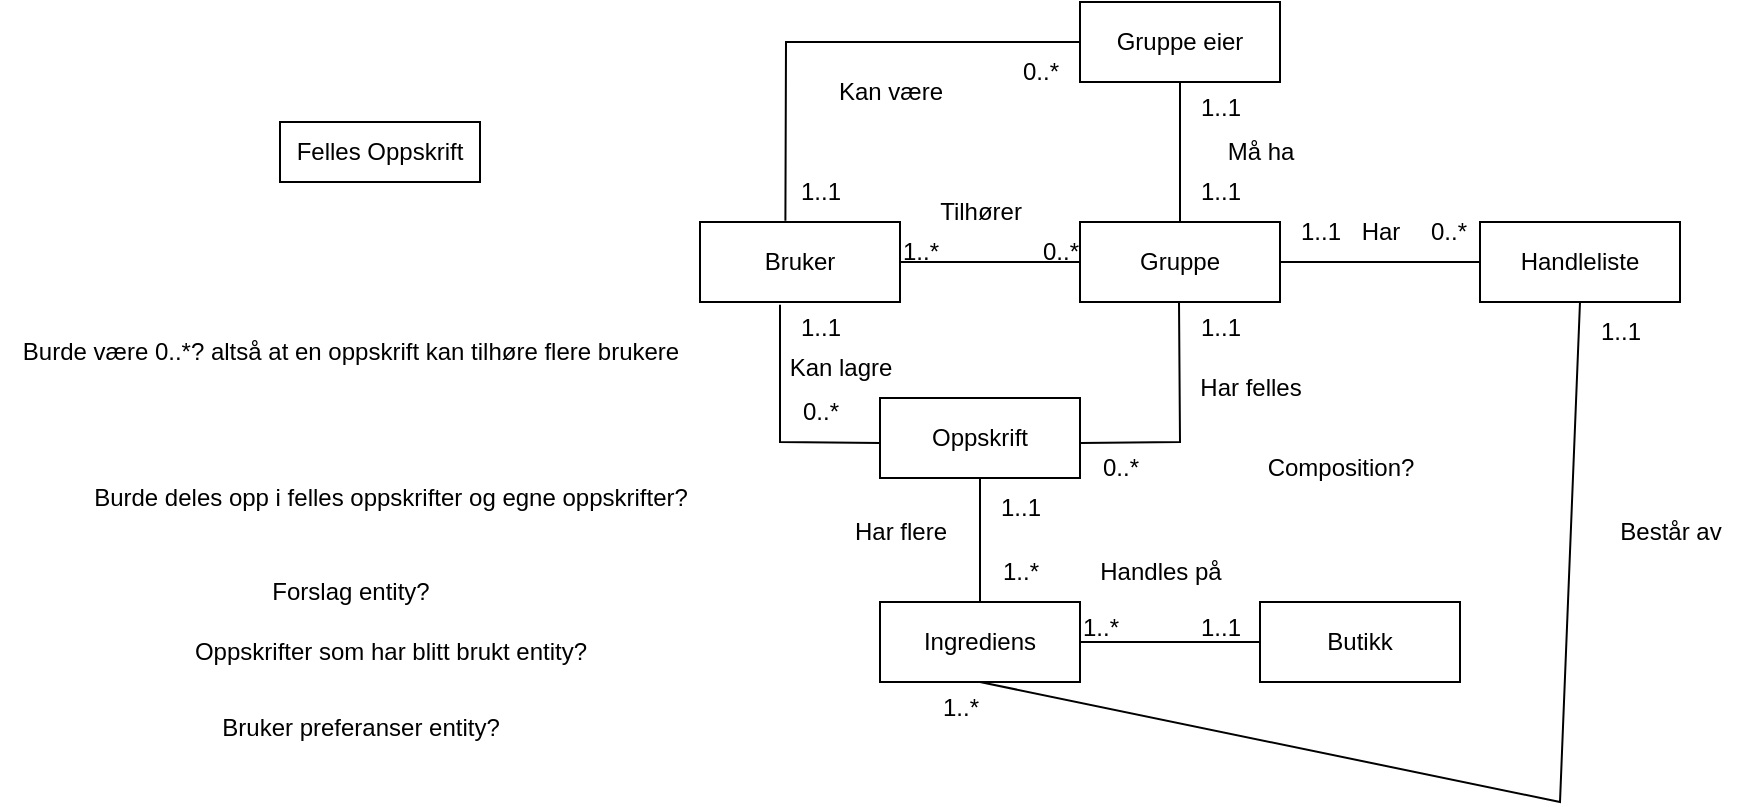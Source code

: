 <mxfile version="21.6.9" type="device">
  <diagram name="Page-1" id="QZPh_VM1xKQpm9TCVoCS">
    <mxGraphModel dx="1861" dy="464" grid="1" gridSize="10" guides="1" tooltips="1" connect="1" arrows="1" fold="1" page="1" pageScale="1" pageWidth="827" pageHeight="1169" math="0" shadow="0">
      <root>
        <mxCell id="0" />
        <mxCell id="1" parent="0" />
        <mxCell id="SH4Rafsj_cl3bN7jITMf-1" value="Gruppe eier" style="whiteSpace=wrap;html=1;align=center;" vertex="1" parent="1">
          <mxGeometry x="230" y="60" width="100" height="40" as="geometry" />
        </mxCell>
        <mxCell id="SH4Rafsj_cl3bN7jITMf-2" value="Bruker" style="whiteSpace=wrap;html=1;align=center;" vertex="1" parent="1">
          <mxGeometry x="40" y="170" width="100" height="40" as="geometry" />
        </mxCell>
        <mxCell id="SH4Rafsj_cl3bN7jITMf-3" value="Gruppe" style="whiteSpace=wrap;html=1;align=center;" vertex="1" parent="1">
          <mxGeometry x="230" y="170" width="100" height="40" as="geometry" />
        </mxCell>
        <mxCell id="SH4Rafsj_cl3bN7jITMf-4" value="Butikk" style="whiteSpace=wrap;html=1;align=center;" vertex="1" parent="1">
          <mxGeometry x="320" y="360" width="100" height="40" as="geometry" />
        </mxCell>
        <mxCell id="SH4Rafsj_cl3bN7jITMf-5" value="Oppskrift" style="whiteSpace=wrap;html=1;align=center;" vertex="1" parent="1">
          <mxGeometry x="130" y="258" width="100" height="40" as="geometry" />
        </mxCell>
        <mxCell id="SH4Rafsj_cl3bN7jITMf-11" value="" style="endArrow=none;html=1;rounded=0;" edge="1" parent="1">
          <mxGeometry relative="1" as="geometry">
            <mxPoint x="140" y="190" as="sourcePoint" />
            <mxPoint x="230" y="190" as="targetPoint" />
          </mxGeometry>
        </mxCell>
        <mxCell id="SH4Rafsj_cl3bN7jITMf-12" value="1..*" style="text;html=1;align=center;verticalAlign=middle;resizable=0;points=[];autosize=1;strokeColor=none;fillColor=none;" vertex="1" parent="1">
          <mxGeometry x="130" y="170" width="40" height="30" as="geometry" />
        </mxCell>
        <mxCell id="SH4Rafsj_cl3bN7jITMf-13" value="0..*" style="text;html=1;align=center;verticalAlign=middle;resizable=0;points=[];autosize=1;strokeColor=none;fillColor=none;" vertex="1" parent="1">
          <mxGeometry x="200" y="170" width="40" height="30" as="geometry" />
        </mxCell>
        <mxCell id="SH4Rafsj_cl3bN7jITMf-16" value="" style="endArrow=none;html=1;rounded=0;" edge="1" parent="1" target="SH4Rafsj_cl3bN7jITMf-3">
          <mxGeometry relative="1" as="geometry">
            <mxPoint x="280" y="100" as="sourcePoint" />
            <mxPoint x="440" y="100" as="targetPoint" />
          </mxGeometry>
        </mxCell>
        <mxCell id="SH4Rafsj_cl3bN7jITMf-17" value="" style="endArrow=none;html=1;rounded=0;entryX=0.008;entryY=0.085;entryDx=0;entryDy=0;entryPerimeter=0;" edge="1" parent="1" target="SH4Rafsj_cl3bN7jITMf-28">
          <mxGeometry relative="1" as="geometry">
            <mxPoint x="279.5" y="210" as="sourcePoint" />
            <mxPoint x="279.5" y="280" as="targetPoint" />
            <Array as="points">
              <mxPoint x="280" y="280" />
            </Array>
          </mxGeometry>
        </mxCell>
        <mxCell id="SH4Rafsj_cl3bN7jITMf-18" value="Tilhører" style="text;html=1;align=center;verticalAlign=middle;resizable=0;points=[];autosize=1;strokeColor=none;fillColor=none;" vertex="1" parent="1">
          <mxGeometry x="150" y="150" width="60" height="30" as="geometry" />
        </mxCell>
        <mxCell id="SH4Rafsj_cl3bN7jITMf-19" value="1..1" style="text;html=1;align=center;verticalAlign=middle;resizable=0;points=[];autosize=1;strokeColor=none;fillColor=none;" vertex="1" parent="1">
          <mxGeometry x="280" y="98" width="40" height="30" as="geometry" />
        </mxCell>
        <mxCell id="SH4Rafsj_cl3bN7jITMf-22" value="1..1" style="text;html=1;align=center;verticalAlign=middle;resizable=0;points=[];autosize=1;strokeColor=none;fillColor=none;" vertex="1" parent="1">
          <mxGeometry x="280" y="140" width="40" height="30" as="geometry" />
        </mxCell>
        <mxCell id="SH4Rafsj_cl3bN7jITMf-23" value="Må ha" style="text;html=1;align=center;verticalAlign=middle;resizable=0;points=[];autosize=1;strokeColor=none;fillColor=none;" vertex="1" parent="1">
          <mxGeometry x="290" y="120" width="60" height="30" as="geometry" />
        </mxCell>
        <mxCell id="SH4Rafsj_cl3bN7jITMf-24" value="" style="endArrow=none;html=1;rounded=0;entryX=0.003;entryY=0.564;entryDx=0;entryDy=0;exitX=0.4;exitY=1.033;exitDx=0;exitDy=0;exitPerimeter=0;entryPerimeter=0;" edge="1" parent="1" source="SH4Rafsj_cl3bN7jITMf-2" target="SH4Rafsj_cl3bN7jITMf-5">
          <mxGeometry relative="1" as="geometry">
            <mxPoint x="90" y="210" as="sourcePoint" />
            <mxPoint x="250" y="210" as="targetPoint" />
            <Array as="points">
              <mxPoint x="80" y="280" />
            </Array>
          </mxGeometry>
        </mxCell>
        <mxCell id="SH4Rafsj_cl3bN7jITMf-25" value="1..1" style="text;html=1;align=center;verticalAlign=middle;resizable=0;points=[];autosize=1;strokeColor=none;fillColor=none;" vertex="1" parent="1">
          <mxGeometry x="80" y="208" width="40" height="30" as="geometry" />
        </mxCell>
        <mxCell id="SH4Rafsj_cl3bN7jITMf-26" value="0..*" style="text;html=1;align=center;verticalAlign=middle;resizable=0;points=[];autosize=1;strokeColor=none;fillColor=none;" vertex="1" parent="1">
          <mxGeometry x="80" y="250" width="40" height="30" as="geometry" />
        </mxCell>
        <mxCell id="SH4Rafsj_cl3bN7jITMf-27" value="1..1" style="text;html=1;align=center;verticalAlign=middle;resizable=0;points=[];autosize=1;strokeColor=none;fillColor=none;" vertex="1" parent="1">
          <mxGeometry x="280" y="208" width="40" height="30" as="geometry" />
        </mxCell>
        <mxCell id="SH4Rafsj_cl3bN7jITMf-28" value="0..*" style="text;html=1;align=center;verticalAlign=middle;resizable=0;points=[];autosize=1;strokeColor=none;fillColor=none;" vertex="1" parent="1">
          <mxGeometry x="230" y="278" width="40" height="30" as="geometry" />
        </mxCell>
        <mxCell id="SH4Rafsj_cl3bN7jITMf-30" value="Kan lagre" style="text;html=1;align=center;verticalAlign=middle;resizable=0;points=[];autosize=1;strokeColor=none;fillColor=none;" vertex="1" parent="1">
          <mxGeometry x="75" y="228" width="70" height="30" as="geometry" />
        </mxCell>
        <mxCell id="SH4Rafsj_cl3bN7jITMf-31" value="Handleliste" style="whiteSpace=wrap;html=1;align=center;" vertex="1" parent="1">
          <mxGeometry x="430" y="170" width="100" height="40" as="geometry" />
        </mxCell>
        <mxCell id="SH4Rafsj_cl3bN7jITMf-32" value="Ingrediens" style="whiteSpace=wrap;html=1;align=center;" vertex="1" parent="1">
          <mxGeometry x="130" y="360" width="100" height="40" as="geometry" />
        </mxCell>
        <mxCell id="SH4Rafsj_cl3bN7jITMf-33" value="" style="endArrow=none;html=1;rounded=0;entryX=0;entryY=0.5;entryDx=0;entryDy=0;" edge="1" parent="1" target="SH4Rafsj_cl3bN7jITMf-31">
          <mxGeometry relative="1" as="geometry">
            <mxPoint x="330" y="190" as="sourcePoint" />
            <mxPoint x="490" y="190" as="targetPoint" />
          </mxGeometry>
        </mxCell>
        <mxCell id="SH4Rafsj_cl3bN7jITMf-34" value="1..1" style="text;html=1;align=center;verticalAlign=middle;resizable=0;points=[];autosize=1;strokeColor=none;fillColor=none;" vertex="1" parent="1">
          <mxGeometry x="330" y="160" width="40" height="30" as="geometry" />
        </mxCell>
        <mxCell id="SH4Rafsj_cl3bN7jITMf-36" value="0..*" style="text;html=1;align=center;verticalAlign=middle;resizable=0;points=[];autosize=1;strokeColor=none;fillColor=none;" vertex="1" parent="1">
          <mxGeometry x="394" y="160" width="40" height="30" as="geometry" />
        </mxCell>
        <mxCell id="SH4Rafsj_cl3bN7jITMf-39" value="" style="endArrow=none;html=1;rounded=0;exitX=0.427;exitY=-0.017;exitDx=0;exitDy=0;exitPerimeter=0;" edge="1" parent="1" source="SH4Rafsj_cl3bN7jITMf-2">
          <mxGeometry relative="1" as="geometry">
            <mxPoint x="70" y="80" as="sourcePoint" />
            <mxPoint x="230" y="80" as="targetPoint" />
            <Array as="points">
              <mxPoint x="83" y="80" />
            </Array>
          </mxGeometry>
        </mxCell>
        <mxCell id="SH4Rafsj_cl3bN7jITMf-40" value="Kan være" style="text;html=1;align=center;verticalAlign=middle;resizable=0;points=[];autosize=1;strokeColor=none;fillColor=none;" vertex="1" parent="1">
          <mxGeometry x="95" y="90" width="80" height="30" as="geometry" />
        </mxCell>
        <mxCell id="SH4Rafsj_cl3bN7jITMf-41" value="1..1" style="text;html=1;align=center;verticalAlign=middle;resizable=0;points=[];autosize=1;strokeColor=none;fillColor=none;" vertex="1" parent="1">
          <mxGeometry x="80" y="140" width="40" height="30" as="geometry" />
        </mxCell>
        <mxCell id="SH4Rafsj_cl3bN7jITMf-42" value="0..*" style="text;html=1;align=center;verticalAlign=middle;resizable=0;points=[];autosize=1;strokeColor=none;fillColor=none;" vertex="1" parent="1">
          <mxGeometry x="190" y="80" width="40" height="30" as="geometry" />
        </mxCell>
        <mxCell id="SH4Rafsj_cl3bN7jITMf-43" value="Har" style="text;html=1;align=center;verticalAlign=middle;resizable=0;points=[];autosize=1;strokeColor=none;fillColor=none;" vertex="1" parent="1">
          <mxGeometry x="360" y="160" width="40" height="30" as="geometry" />
        </mxCell>
        <mxCell id="SH4Rafsj_cl3bN7jITMf-44" value="Har flere" style="text;html=1;align=center;verticalAlign=middle;resizable=0;points=[];autosize=1;strokeColor=none;fillColor=none;" vertex="1" parent="1">
          <mxGeometry x="105" y="310" width="70" height="30" as="geometry" />
        </mxCell>
        <mxCell id="SH4Rafsj_cl3bN7jITMf-45" value="" style="endArrow=none;html=1;rounded=0;entryX=0.5;entryY=0;entryDx=0;entryDy=0;exitX=0.5;exitY=1;exitDx=0;exitDy=0;" edge="1" parent="1" source="SH4Rafsj_cl3bN7jITMf-5" target="SH4Rafsj_cl3bN7jITMf-32">
          <mxGeometry relative="1" as="geometry">
            <mxPoint x="90" y="320" as="sourcePoint" />
            <mxPoint x="250" y="320" as="targetPoint" />
          </mxGeometry>
        </mxCell>
        <mxCell id="SH4Rafsj_cl3bN7jITMf-46" value="1..1" style="text;html=1;align=center;verticalAlign=middle;resizable=0;points=[];autosize=1;strokeColor=none;fillColor=none;" vertex="1" parent="1">
          <mxGeometry x="180" y="298" width="40" height="30" as="geometry" />
        </mxCell>
        <mxCell id="SH4Rafsj_cl3bN7jITMf-47" value="1..*" style="text;html=1;align=center;verticalAlign=middle;resizable=0;points=[];autosize=1;strokeColor=none;fillColor=none;" vertex="1" parent="1">
          <mxGeometry x="180" y="330" width="40" height="30" as="geometry" />
        </mxCell>
        <mxCell id="SH4Rafsj_cl3bN7jITMf-48" value="" style="endArrow=none;html=1;rounded=0;entryX=0;entryY=0.5;entryDx=0;entryDy=0;" edge="1" parent="1" source="SH4Rafsj_cl3bN7jITMf-32" target="SH4Rafsj_cl3bN7jITMf-4">
          <mxGeometry relative="1" as="geometry">
            <mxPoint x="230" y="380" as="sourcePoint" />
            <mxPoint x="390" y="380" as="targetPoint" />
          </mxGeometry>
        </mxCell>
        <mxCell id="SH4Rafsj_cl3bN7jITMf-49" value="Handles på" style="text;html=1;align=center;verticalAlign=middle;resizable=0;points=[];autosize=1;strokeColor=none;fillColor=none;" vertex="1" parent="1">
          <mxGeometry x="230" y="330" width="80" height="30" as="geometry" />
        </mxCell>
        <mxCell id="SH4Rafsj_cl3bN7jITMf-52" value="1..*" style="text;html=1;align=center;verticalAlign=middle;resizable=0;points=[];autosize=1;strokeColor=none;fillColor=none;" vertex="1" parent="1">
          <mxGeometry x="220" y="358" width="40" height="30" as="geometry" />
        </mxCell>
        <mxCell id="SH4Rafsj_cl3bN7jITMf-53" value="1..1" style="text;html=1;align=center;verticalAlign=middle;resizable=0;points=[];autosize=1;strokeColor=none;fillColor=none;" vertex="1" parent="1">
          <mxGeometry x="280" y="358" width="40" height="30" as="geometry" />
        </mxCell>
        <mxCell id="SH4Rafsj_cl3bN7jITMf-54" value="" style="endArrow=none;html=1;rounded=0;entryX=0.5;entryY=1;entryDx=0;entryDy=0;" edge="1" parent="1" target="SH4Rafsj_cl3bN7jITMf-32">
          <mxGeometry relative="1" as="geometry">
            <mxPoint x="480" y="210" as="sourcePoint" />
            <mxPoint x="480" y="440" as="targetPoint" />
            <Array as="points">
              <mxPoint x="470" y="460" />
            </Array>
          </mxGeometry>
        </mxCell>
        <mxCell id="SH4Rafsj_cl3bN7jITMf-55" value="Består av" style="text;html=1;align=center;verticalAlign=middle;resizable=0;points=[];autosize=1;strokeColor=none;fillColor=none;" vertex="1" parent="1">
          <mxGeometry x="490" y="310" width="70" height="30" as="geometry" />
        </mxCell>
        <mxCell id="SH4Rafsj_cl3bN7jITMf-56" value="1..1" style="text;html=1;align=center;verticalAlign=middle;resizable=0;points=[];autosize=1;strokeColor=none;fillColor=none;" vertex="1" parent="1">
          <mxGeometry x="480" y="210" width="40" height="30" as="geometry" />
        </mxCell>
        <mxCell id="SH4Rafsj_cl3bN7jITMf-57" value="1..*" style="text;html=1;align=center;verticalAlign=middle;resizable=0;points=[];autosize=1;strokeColor=none;fillColor=none;" vertex="1" parent="1">
          <mxGeometry x="150" y="398" width="40" height="30" as="geometry" />
        </mxCell>
        <mxCell id="SH4Rafsj_cl3bN7jITMf-58" value="Har felles" style="text;html=1;align=center;verticalAlign=middle;resizable=0;points=[];autosize=1;strokeColor=none;fillColor=none;" vertex="1" parent="1">
          <mxGeometry x="280" y="238" width="70" height="30" as="geometry" />
        </mxCell>
        <mxCell id="SH4Rafsj_cl3bN7jITMf-59" value="Burde være 0..*? altså at en oppskrift kan tilhøre flere brukere" style="text;html=1;align=center;verticalAlign=middle;resizable=0;points=[];autosize=1;strokeColor=none;fillColor=none;" vertex="1" parent="1">
          <mxGeometry x="-310" y="220" width="350" height="30" as="geometry" />
        </mxCell>
        <mxCell id="SH4Rafsj_cl3bN7jITMf-60" value="Composition?" style="text;html=1;align=center;verticalAlign=middle;resizable=0;points=[];autosize=1;strokeColor=none;fillColor=none;" vertex="1" parent="1">
          <mxGeometry x="310" y="278" width="100" height="30" as="geometry" />
        </mxCell>
        <mxCell id="SH4Rafsj_cl3bN7jITMf-61" value="Burde deles opp i felles oppskrifter og egne oppskrifter?" style="text;html=1;align=center;verticalAlign=middle;resizable=0;points=[];autosize=1;strokeColor=none;fillColor=none;" vertex="1" parent="1">
          <mxGeometry x="-275" y="293" width="320" height="30" as="geometry" />
        </mxCell>
        <mxCell id="SH4Rafsj_cl3bN7jITMf-62" value="Forslag entity?" style="text;html=1;align=center;verticalAlign=middle;resizable=0;points=[];autosize=1;strokeColor=none;fillColor=none;" vertex="1" parent="1">
          <mxGeometry x="-185" y="340" width="100" height="30" as="geometry" />
        </mxCell>
        <mxCell id="SH4Rafsj_cl3bN7jITMf-63" value="Oppskrifter som har blitt brukt entity?" style="text;html=1;align=center;verticalAlign=middle;resizable=0;points=[];autosize=1;strokeColor=none;fillColor=none;" vertex="1" parent="1">
          <mxGeometry x="-225" y="370" width="220" height="30" as="geometry" />
        </mxCell>
        <mxCell id="SH4Rafsj_cl3bN7jITMf-64" value="Bruker preferanser entity?" style="text;html=1;align=center;verticalAlign=middle;resizable=0;points=[];autosize=1;strokeColor=none;fillColor=none;" vertex="1" parent="1">
          <mxGeometry x="-210" y="408" width="160" height="30" as="geometry" />
        </mxCell>
        <mxCell id="SH4Rafsj_cl3bN7jITMf-65" value="Felles Oppskrift" style="whiteSpace=wrap;html=1;align=center;" vertex="1" parent="1">
          <mxGeometry x="-170" y="120" width="100" height="30" as="geometry" />
        </mxCell>
      </root>
    </mxGraphModel>
  </diagram>
</mxfile>
